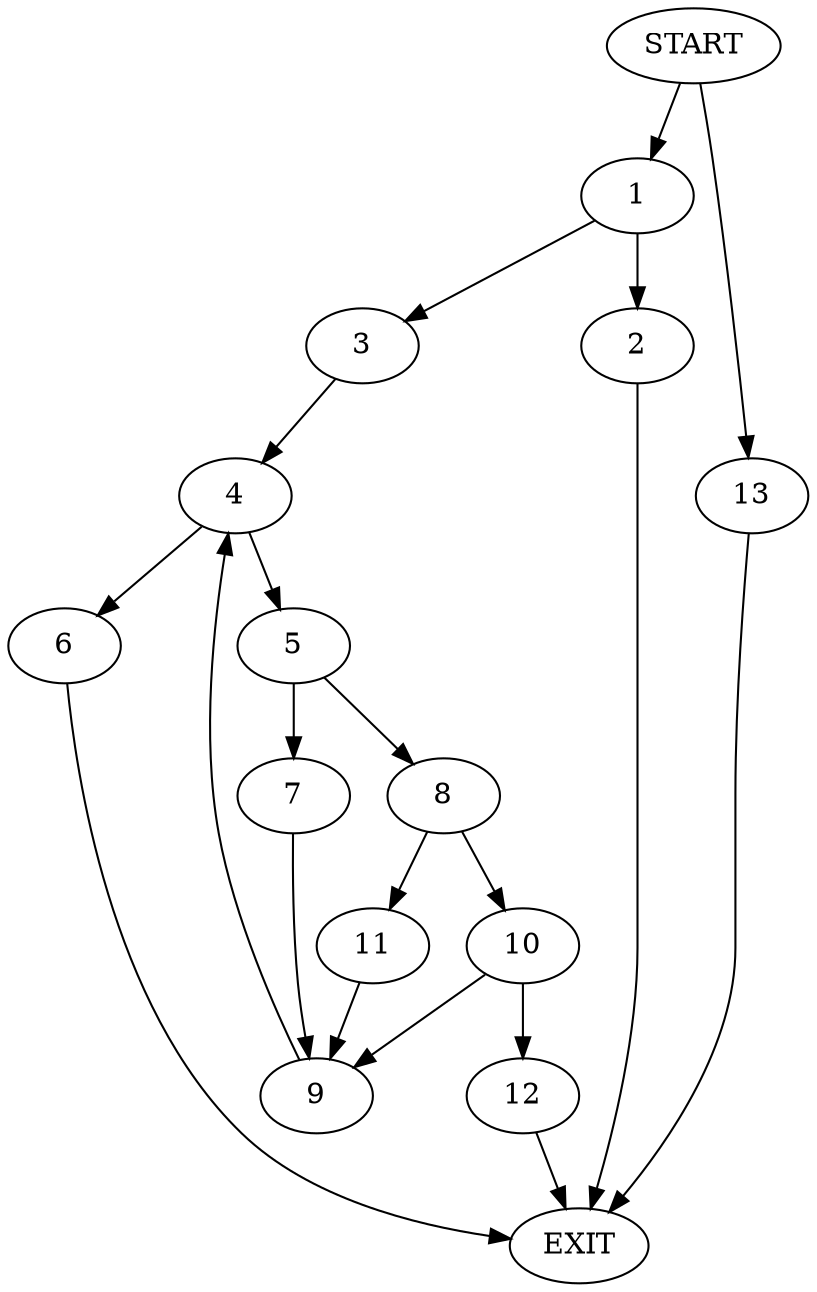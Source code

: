 digraph {
0 [label="START"]
14 [label="EXIT"]
0 -> 1
1 -> 2
1 -> 3
3 -> 4
2 -> 14
4 -> 5
4 -> 6
6 -> 14
5 -> 7
5 -> 8
7 -> 9
8 -> 10
8 -> 11
9 -> 4
10 -> 12
10 -> 9
11 -> 9
0 -> 13
13 -> 14
12 -> 14
}
